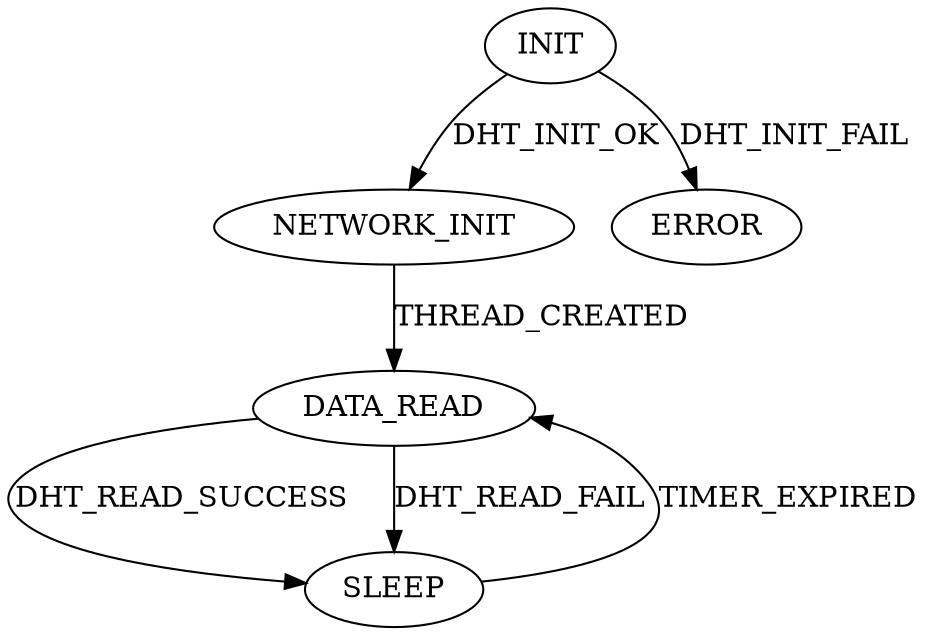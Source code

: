 // FSM
digraph {
	INIT [label=INIT]
	INIT -> NETWORK_INIT [label=DHT_INIT_OK]
	INIT -> ERROR [label=DHT_INIT_FAIL]
	NETWORK_INIT [label=NETWORK_INIT]
	NETWORK_INIT -> DATA_READ [label=THREAD_CREATED]
	DATA_READ [label=DATA_READ]
	DATA_READ -> SLEEP [label=DHT_READ_SUCCESS]
	DATA_READ -> SLEEP [label=DHT_READ_FAIL]
	SLEEP [label=SLEEP]
	SLEEP -> DATA_READ [label=TIMER_EXPIRED]
	ERROR [label=ERROR]
}
